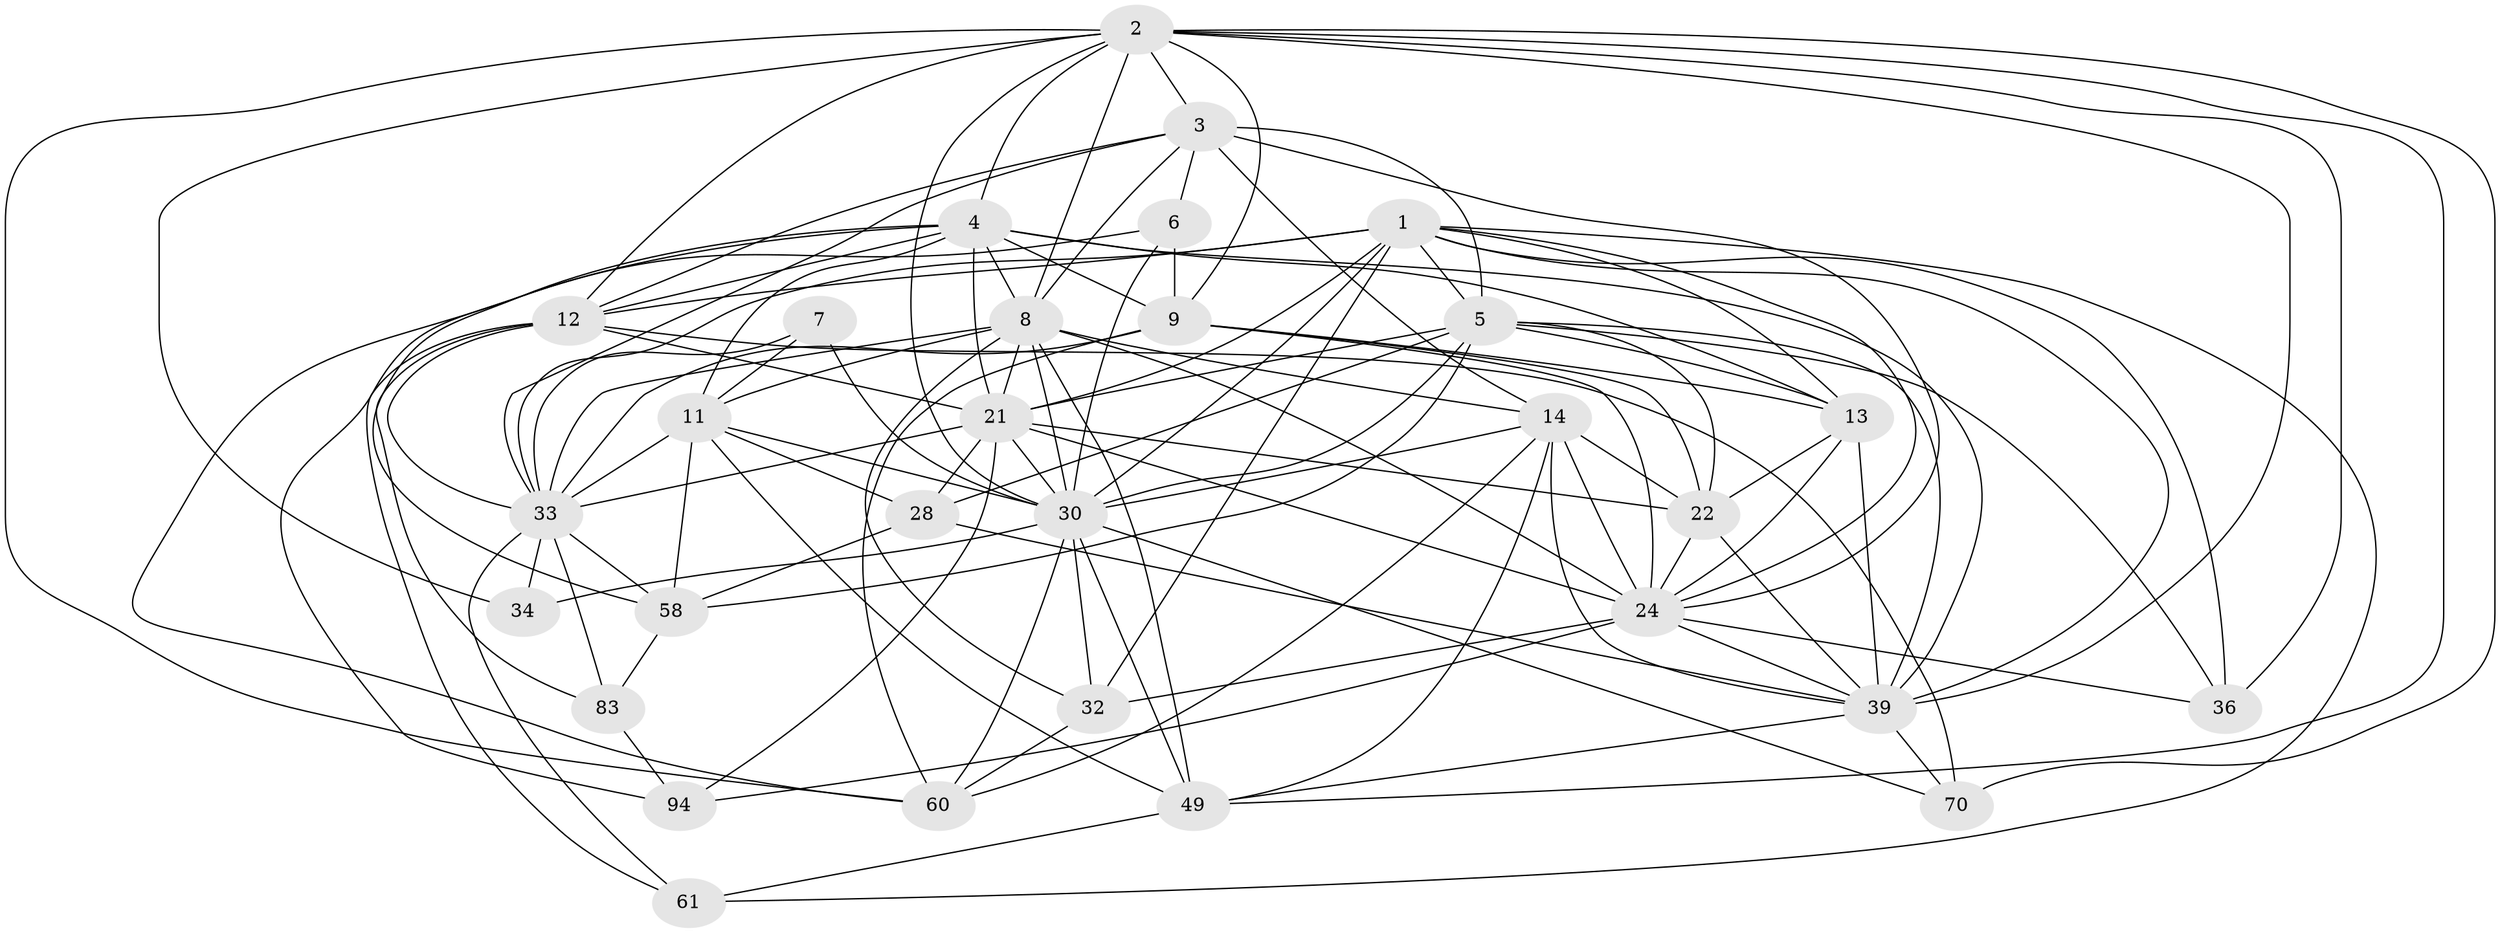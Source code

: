 // original degree distribution, {4: 1.0}
// Generated by graph-tools (version 1.1) at 2025/20/03/04/25 18:20:35]
// undirected, 30 vertices, 114 edges
graph export_dot {
graph [start="1"]
  node [color=gray90,style=filled];
  1 [super="+98+15"];
  2 [super="+53+29+52"];
  3 [super="+42+23"];
  4 [super="+10+80"];
  5 [super="+18+25+100+84"];
  6;
  7;
  8 [super="+86+19"];
  9 [super="+16+92"];
  11 [super="+31+99+54"];
  12 [super="+40+26"];
  13 [super="+50+20"];
  14 [super="+73+17+45"];
  21 [super="+96+43+48+66"];
  22 [super="+51+38"];
  24 [super="+91+41+44"];
  28 [super="+35"];
  30 [super="+87+71+55+67"];
  32 [super="+46"];
  33 [super="+75+78+76+93"];
  34;
  36;
  39 [super="+57"];
  49 [super="+62+85"];
  58 [super="+82+79"];
  60 [super="+72"];
  61;
  70;
  83;
  94;
  1 -- 12;
  1 -- 30;
  1 -- 5;
  1 -- 32 [weight=2];
  1 -- 61;
  1 -- 36;
  1 -- 24;
  1 -- 13;
  1 -- 33;
  1 -- 21;
  1 -- 39;
  2 -- 3;
  2 -- 36;
  2 -- 60;
  2 -- 30;
  2 -- 49;
  2 -- 12;
  2 -- 34;
  2 -- 4 [weight=2];
  2 -- 70;
  2 -- 8;
  2 -- 9;
  2 -- 39 [weight=2];
  3 -- 14 [weight=3];
  3 -- 12 [weight=2];
  3 -- 33;
  3 -- 5 [weight=2];
  3 -- 6;
  3 -- 8;
  3 -- 24;
  4 -- 21 [weight=2];
  4 -- 9;
  4 -- 58;
  4 -- 60;
  4 -- 12;
  4 -- 39;
  4 -- 8;
  4 -- 11;
  4 -- 13;
  5 -- 39;
  5 -- 30;
  5 -- 22 [weight=2];
  5 -- 13 [weight=2];
  5 -- 21 [weight=2];
  5 -- 58;
  5 -- 36;
  5 -- 28;
  6 -- 94;
  6 -- 30;
  6 -- 9;
  7 -- 30;
  7 -- 33 [weight=2];
  7 -- 11;
  8 -- 32;
  8 -- 49;
  8 -- 24;
  8 -- 30;
  8 -- 11;
  8 -- 21;
  8 -- 33 [weight=2];
  8 -- 14;
  9 -- 33;
  9 -- 24;
  9 -- 60;
  9 -- 13;
  9 -- 22;
  11 -- 49 [weight=2];
  11 -- 58 [weight=2];
  11 -- 30;
  11 -- 33;
  11 -- 28;
  12 -- 33;
  12 -- 70;
  12 -- 83;
  12 -- 61;
  12 -- 21;
  13 -- 24;
  13 -- 22;
  13 -- 39;
  14 -- 24;
  14 -- 49;
  14 -- 60;
  14 -- 30;
  14 -- 39;
  14 -- 22;
  21 -- 22;
  21 -- 33;
  21 -- 30 [weight=2];
  21 -- 24;
  21 -- 94;
  21 -- 28;
  22 -- 39;
  22 -- 24;
  24 -- 36;
  24 -- 94;
  24 -- 32;
  24 -- 39;
  28 -- 58 [weight=2];
  28 -- 39;
  30 -- 60;
  30 -- 34 [weight=2];
  30 -- 32;
  30 -- 49;
  30 -- 70;
  32 -- 60;
  33 -- 58;
  33 -- 34;
  33 -- 83;
  33 -- 61;
  39 -- 70;
  39 -- 49;
  49 -- 61;
  58 -- 83;
  83 -- 94;
}

